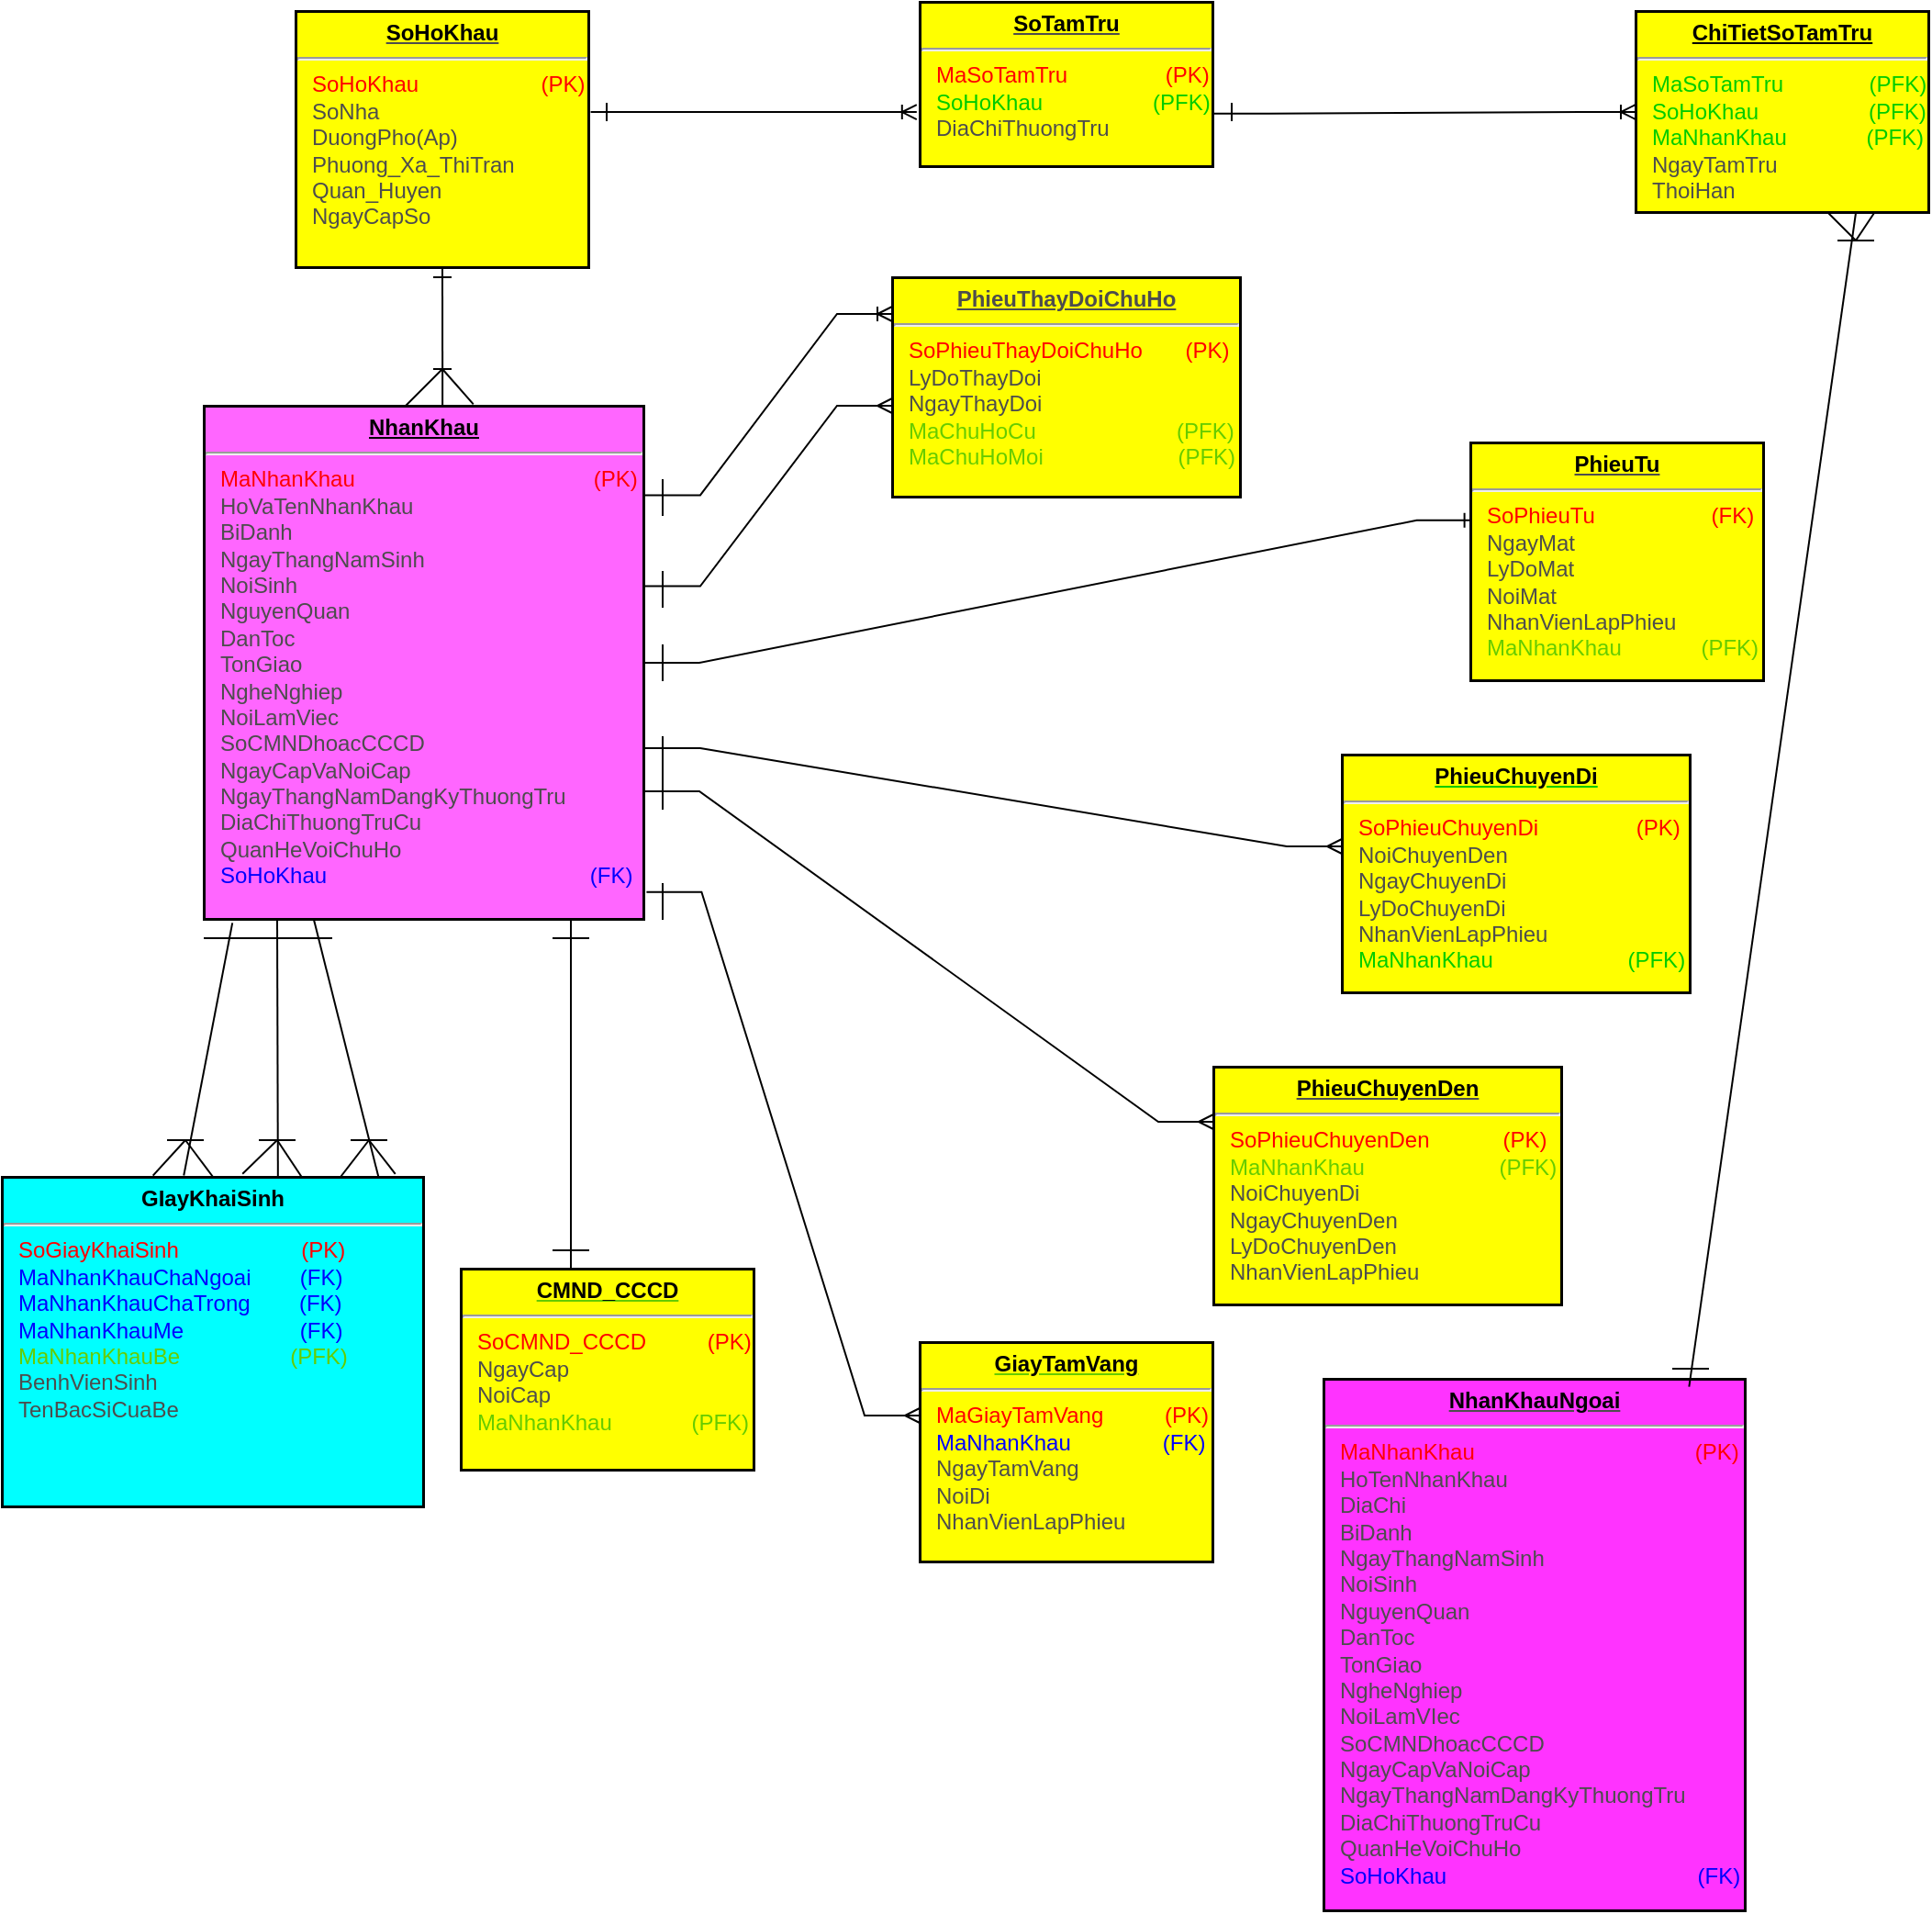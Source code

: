<mxfile version="20.5.1" type="github">
  <diagram name="Page-1" id="b5b7bab2-c9e2-2cf4-8b2a-24fd1a2a6d21">
    <mxGraphModel dx="2648" dy="572" grid="1" gridSize="10" guides="1" tooltips="1" connect="1" arrows="1" fold="1" page="1" pageScale="1" pageWidth="827" pageHeight="1169" background="none" math="0" shadow="0">
      <root>
        <mxCell id="0" />
        <mxCell id="1" parent="0" />
        <mxCell id="bSE3TNfAchcJcrdkZOnK-1" value="&lt;p style=&quot;margin:0px;margin-top:4px;text-align:center;text-decoration:underline;&quot;&gt;&lt;b&gt;NhanKhau&lt;/b&gt;&lt;/p&gt;&lt;hr&gt;&lt;p style=&quot;margin:0px;margin-left:8px;&quot;&gt;&lt;font color=&quot;#ff0000&quot;&gt;MaNhanKhau&amp;nbsp; &amp;nbsp; &amp;nbsp; &amp;nbsp; &amp;nbsp; &amp;nbsp; &amp;nbsp; &amp;nbsp; &amp;nbsp; &amp;nbsp; &amp;nbsp; &amp;nbsp; &amp;nbsp; &amp;nbsp; &amp;nbsp; &amp;nbsp; &amp;nbsp; &amp;nbsp; &amp;nbsp; &amp;nbsp;(PK)&lt;/font&gt;&lt;/p&gt;&lt;p style=&quot;margin:0px;margin-left:8px;&quot;&gt;&lt;font color=&quot;#4d4d4d&quot;&gt;HoVaTenNhanKhau&lt;/font&gt;&lt;/p&gt;&lt;p style=&quot;margin:0px;margin-left:8px;&quot;&gt;&lt;font color=&quot;#4d4d4d&quot;&gt;BiDanh&lt;br&gt;NgayThangNamSinh&lt;/font&gt;&lt;/p&gt;&lt;p style=&quot;margin:0px;margin-left:8px;&quot;&gt;&lt;font color=&quot;#4d4d4d&quot;&gt;NoiSinh&lt;/font&gt;&lt;/p&gt;&lt;p style=&quot;margin:0px;margin-left:8px;&quot;&gt;&lt;font color=&quot;#4d4d4d&quot;&gt;NguyenQuan&lt;/font&gt;&lt;/p&gt;&lt;p style=&quot;margin:0px;margin-left:8px;&quot;&gt;&lt;font color=&quot;#4d4d4d&quot;&gt;DanToc&lt;/font&gt;&lt;/p&gt;&lt;p style=&quot;margin:0px;margin-left:8px;&quot;&gt;&lt;font color=&quot;#4d4d4d&quot;&gt;TonGiao&lt;/font&gt;&lt;/p&gt;&lt;p style=&quot;margin:0px;margin-left:8px;&quot;&gt;&lt;font color=&quot;#4d4d4d&quot;&gt;NgheNghiep&lt;/font&gt;&lt;/p&gt;&lt;p style=&quot;margin:0px;margin-left:8px;&quot;&gt;&lt;font color=&quot;#4d4d4d&quot;&gt;NoiLamViec&lt;/font&gt;&lt;/p&gt;&lt;p style=&quot;margin:0px;margin-left:8px;&quot;&gt;&lt;font color=&quot;#4d4d4d&quot;&gt;SoCMNDhoacCCCD&lt;/font&gt;&lt;/p&gt;&lt;p style=&quot;margin:0px;margin-left:8px;&quot;&gt;&lt;font color=&quot;#4d4d4d&quot;&gt;NgayCapVaNoiCap&lt;/font&gt;&lt;/p&gt;&lt;p style=&quot;margin:0px;margin-left:8px;&quot;&gt;&lt;font color=&quot;#4d4d4d&quot;&gt;NgayThangNamDangKyThuongTru&lt;/font&gt;&lt;/p&gt;&lt;p style=&quot;margin:0px;margin-left:8px;&quot;&gt;&lt;font color=&quot;#4d4d4d&quot;&gt;DiaChiThuongTruCu&lt;/font&gt;&lt;/p&gt;&lt;p style=&quot;margin:0px;margin-left:8px;&quot;&gt;&lt;font color=&quot;#4d4d4d&quot;&gt;QuanHeVoiChuHo&lt;/font&gt;&lt;/p&gt;&lt;p style=&quot;margin:0px;margin-left:8px;&quot;&gt;&lt;font color=&quot;#0000ff&quot;&gt;SoHoKhau&amp;nbsp; &amp;nbsp; &amp;nbsp; &amp;nbsp; &amp;nbsp; &amp;nbsp; &amp;nbsp; &amp;nbsp; &amp;nbsp; &amp;nbsp; &amp;nbsp; &amp;nbsp; &amp;nbsp; &amp;nbsp; &amp;nbsp; &amp;nbsp; &amp;nbsp; &amp;nbsp; &amp;nbsp; &amp;nbsp; &amp;nbsp; &amp;nbsp;(FK)&lt;/font&gt;&lt;/p&gt;" style="verticalAlign=top;align=left;overflow=fill;fontSize=12;fontFamily=Helvetica;html=1;fontColor=#000000;labelBackgroundColor=#FF66FF;labelBorderColor=default;" vertex="1" parent="1">
          <mxGeometry x="-1210" y="340" width="240" height="280" as="geometry" />
        </mxCell>
        <mxCell id="bSE3TNfAchcJcrdkZOnK-2" value="&lt;p style=&quot;margin:0px;margin-top:4px;text-align:center;text-decoration:underline;&quot;&gt;&lt;b&gt;&lt;font color=&quot;#000000&quot;&gt;SoHoKhau&lt;/font&gt;&lt;/b&gt;&lt;/p&gt;&lt;hr&gt;&lt;p style=&quot;margin:0px;margin-left:8px;&quot;&gt;&lt;font color=&quot;#ff0000&quot;&gt;SoHoKhau&amp;nbsp; &amp;nbsp; &amp;nbsp; &amp;nbsp; &amp;nbsp; &amp;nbsp; &amp;nbsp; &amp;nbsp; &amp;nbsp; &amp;nbsp; (PK)&lt;/font&gt;&lt;/p&gt;&lt;p style=&quot;margin:0px;margin-left:8px;&quot;&gt;SoNha&lt;br&gt;DuongPho(Ap)&lt;br&gt;Phuong_Xa_ThiTran&lt;/p&gt;&lt;p style=&quot;margin:0px;margin-left:8px;&quot;&gt;Quan_Huyen&lt;/p&gt;&lt;p style=&quot;margin:0px;margin-left:8px;&quot;&gt;NgayCapSo&lt;/p&gt;" style="verticalAlign=top;align=left;overflow=fill;fontSize=12;fontFamily=Helvetica;html=1;labelBackgroundColor=#FFFF00;labelBorderColor=default;fontColor=#4D4D4D;" vertex="1" parent="1">
          <mxGeometry x="-1160" y="125" width="160" height="140" as="geometry" />
        </mxCell>
        <mxCell id="bSE3TNfAchcJcrdkZOnK-3" value="&lt;p style=&quot;margin:0px;margin-top:4px;text-align:center;text-decoration:underline;&quot;&gt;&lt;b&gt;&lt;font color=&quot;#000000&quot;&gt;SoTamTru&lt;/font&gt;&lt;/b&gt;&lt;/p&gt;&lt;hr&gt;&lt;p style=&quot;margin:0px;margin-left:8px;&quot;&gt;&lt;font color=&quot;#ff0000&quot;&gt;MaSoTamTru&amp;nbsp; &amp;nbsp; &amp;nbsp; &amp;nbsp; &amp;nbsp; &amp;nbsp; &amp;nbsp; &amp;nbsp; (PK)&lt;/font&gt;&lt;/p&gt;&lt;p style=&quot;margin:0px;margin-left:8px;&quot;&gt;&lt;font color=&quot;#00cc00&quot;&gt;SoHoKhau&amp;nbsp; &amp;nbsp; &amp;nbsp; &amp;nbsp; &amp;nbsp; &amp;nbsp; &amp;nbsp; &amp;nbsp; &amp;nbsp; (PFK)&lt;/font&gt;&lt;/p&gt;&lt;p style=&quot;margin:0px;margin-left:8px;&quot;&gt;DiaChiThuongTru&lt;/p&gt;" style="verticalAlign=top;align=left;overflow=fill;fontSize=12;fontFamily=Helvetica;html=1;labelBackgroundColor=#FFFF00;labelBorderColor=default;fontColor=#4D4D4D;" vertex="1" parent="1">
          <mxGeometry x="-820" y="120" width="160" height="90" as="geometry" />
        </mxCell>
        <mxCell id="bSE3TNfAchcJcrdkZOnK-4" value="&lt;p style=&quot;margin:0px;margin-top:4px;text-align:center;text-decoration:underline;&quot;&gt;&lt;b&gt;ChiTietSoTamTru&lt;/b&gt;&lt;/p&gt;&lt;hr&gt;&lt;p style=&quot;margin:0px;margin-left:8px;&quot;&gt;&lt;font color=&quot;#00cc00&quot;&gt;MaSoTamTru&amp;nbsp; &amp;nbsp; &amp;nbsp; &amp;nbsp; &amp;nbsp; &amp;nbsp; &amp;nbsp; (PFK)&lt;/font&gt;&lt;/p&gt;&lt;p style=&quot;margin:0px;margin-left:8px;&quot;&gt;&lt;font color=&quot;#00cc00&quot;&gt;SoHoKhau&amp;nbsp; &amp;nbsp; &amp;nbsp; &amp;nbsp; &amp;nbsp; &amp;nbsp; &amp;nbsp; &amp;nbsp; &amp;nbsp; (PFK)&lt;/font&gt;&lt;/p&gt;&lt;p style=&quot;margin:0px;margin-left:8px;&quot;&gt;&lt;font color=&quot;#00cc00&quot;&gt;MaNhanKhau&amp;nbsp; &amp;nbsp; &amp;nbsp; &amp;nbsp; &amp;nbsp; &amp;nbsp; &amp;nbsp;(PFK)&lt;/font&gt;&lt;/p&gt;&lt;p style=&quot;margin:0px;margin-left:8px;&quot;&gt;&lt;font color=&quot;#4d4d4d&quot;&gt;NgayTamTru&lt;/font&gt;&lt;/p&gt;&lt;p style=&quot;margin:0px;margin-left:8px;&quot;&gt;&lt;font color=&quot;#4d4d4d&quot;&gt;ThoiHan&lt;/font&gt;&lt;/p&gt;" style="verticalAlign=top;align=left;overflow=fill;fontSize=12;fontFamily=Helvetica;html=1;labelBackgroundColor=#FFFF00;labelBorderColor=default;fontColor=#000000;" vertex="1" parent="1">
          <mxGeometry x="-430" y="125" width="160" height="110" as="geometry" />
        </mxCell>
        <mxCell id="bSE3TNfAchcJcrdkZOnK-5" value="&lt;p style=&quot;margin:0px;margin-top:4px;text-align:center;text-decoration:underline;&quot;&gt;&lt;b&gt;PhieuThayDoiChuHo&lt;/b&gt;&lt;/p&gt;&lt;hr&gt;&lt;p style=&quot;margin:0px;margin-left:8px;&quot;&gt;&lt;font color=&quot;#ff0000&quot;&gt;SoPhieuThayDoiChuHo&lt;span style=&quot;white-space: pre;&quot;&gt;	&lt;/span&gt;&amp;nbsp; &amp;nbsp; &amp;nbsp; (PK)&lt;br&gt;&lt;/font&gt;LyDoThayDoi&lt;br&gt;&lt;/p&gt;&lt;p style=&quot;margin:0px;margin-left:8px;&quot;&gt;NgayThayDoi&lt;/p&gt;&lt;p style=&quot;margin:0px;margin-left:8px;&quot;&gt;&lt;font color=&quot;#66cc00&quot;&gt;MaChuHoCu&amp;nbsp; &amp;nbsp; &amp;nbsp; &amp;nbsp; &amp;nbsp; &amp;nbsp; &amp;nbsp; &amp;nbsp; &amp;nbsp; &amp;nbsp; &amp;nbsp; &amp;nbsp;(PFK)&lt;/font&gt;&lt;/p&gt;&lt;p style=&quot;margin:0px;margin-left:8px;&quot;&gt;&lt;font color=&quot;#66cc00&quot;&gt;MaChuHoMoi&amp;nbsp; &amp;nbsp; &amp;nbsp; &amp;nbsp; &amp;nbsp; &amp;nbsp; &amp;nbsp; &amp;nbsp; &amp;nbsp; &amp;nbsp; &amp;nbsp; (PFK)&lt;/font&gt;&lt;/p&gt;" style="verticalAlign=top;align=left;overflow=fill;fontSize=12;fontFamily=Helvetica;html=1;labelBackgroundColor=#FFFF00;labelBorderColor=default;fontColor=#4D4D4D;" vertex="1" parent="1">
          <mxGeometry x="-835" y="270" width="190" height="120" as="geometry" />
        </mxCell>
        <mxCell id="bSE3TNfAchcJcrdkZOnK-6" value="&lt;p style=&quot;margin:0px;margin-top:4px;text-align:center;text-decoration:underline;&quot;&gt;&lt;b&gt;&lt;font color=&quot;#000000&quot;&gt;PhieuTu&lt;/font&gt;&lt;/b&gt;&lt;/p&gt;&lt;hr&gt;&lt;p style=&quot;margin:0px;margin-left:8px;&quot;&gt;&lt;font color=&quot;#ff0000&quot;&gt;SoPhieuTu&amp;nbsp; &amp;nbsp; &amp;nbsp; &amp;nbsp; &amp;nbsp; &amp;nbsp; &amp;nbsp; &amp;nbsp; &amp;nbsp; &amp;nbsp;(FK)&lt;/font&gt;&amp;nbsp;&lt;br&gt;NgayMat&lt;/p&gt;&lt;p style=&quot;margin:0px;margin-left:8px;&quot;&gt;LyDoMat&lt;/p&gt;&lt;p style=&quot;margin:0px;margin-left:8px;&quot;&gt;NoiMat&lt;/p&gt;&lt;p style=&quot;margin:0px;margin-left:8px;&quot;&gt;NhanVienLapPhieu&lt;/p&gt;&lt;p style=&quot;margin:0px;margin-left:8px;&quot;&gt;&lt;font color=&quot;#66cc00&quot;&gt;MaNhanKhau&amp;nbsp; &amp;nbsp; &amp;nbsp; &amp;nbsp; &amp;nbsp; &amp;nbsp; &amp;nbsp;(PFK)&lt;/font&gt;&lt;/p&gt;" style="verticalAlign=top;align=left;overflow=fill;fontSize=12;fontFamily=Helvetica;html=1;labelBackgroundColor=#FFFF00;labelBorderColor=default;fontColor=#4D4D4D;" vertex="1" parent="1">
          <mxGeometry x="-520" y="360" width="160" height="130" as="geometry" />
        </mxCell>
        <mxCell id="bSE3TNfAchcJcrdkZOnK-7" value="&lt;p style=&quot;margin:0px;margin-top:4px;text-align:center;text-decoration:underline;&quot;&gt;&lt;b&gt;&lt;font color=&quot;#000000&quot;&gt;PhieuChuyenDi&lt;/font&gt;&lt;/b&gt;&lt;/p&gt;&lt;hr&gt;&lt;p style=&quot;margin:0px;margin-left:8px;&quot;&gt;&lt;font color=&quot;#ff0000&quot;&gt;SoPhieuChuyenDi&amp;nbsp; &amp;nbsp; &amp;nbsp; &amp;nbsp; &amp;nbsp; &amp;nbsp; &amp;nbsp; &amp;nbsp; (PK)&lt;/font&gt;&lt;br&gt;&lt;font color=&quot;#4d4d4d&quot;&gt;NoiChuyenDen&lt;br&gt;NgayChuyenDi&lt;/font&gt;&lt;/p&gt;&lt;p style=&quot;margin:0px;margin-left:8px;&quot;&gt;&lt;font color=&quot;#4d4d4d&quot;&gt;LyDoChuyenDi&lt;/font&gt;&lt;/p&gt;&lt;p style=&quot;margin:0px;margin-left:8px;&quot;&gt;&lt;font color=&quot;#4d4d4d&quot;&gt;NhanVienLapPhieu&lt;/font&gt;&lt;/p&gt;&lt;p style=&quot;margin:0px;margin-left:8px;&quot;&gt;MaNhanKhau&amp;nbsp; &amp;nbsp; &amp;nbsp; &amp;nbsp; &amp;nbsp; &amp;nbsp; &amp;nbsp; &amp;nbsp; &amp;nbsp; &amp;nbsp; &amp;nbsp; (PFK)&lt;/p&gt;" style="verticalAlign=top;align=left;overflow=fill;fontSize=12;fontFamily=Helvetica;html=1;labelBackgroundColor=#FFFF00;labelBorderColor=default;fontColor=#00CC00;" vertex="1" parent="1">
          <mxGeometry x="-590" y="530" width="190" height="130" as="geometry" />
        </mxCell>
        <mxCell id="bSE3TNfAchcJcrdkZOnK-8" value="&lt;p style=&quot;margin:0px;margin-top:4px;text-align:center;text-decoration:underline;&quot;&gt;&lt;b&gt;&lt;font color=&quot;#000000&quot;&gt;PhieuChuyenDen&lt;/font&gt;&lt;/b&gt;&lt;/p&gt;&lt;hr&gt;&lt;p style=&quot;margin:0px;margin-left:8px;&quot;&gt;&lt;font color=&quot;#ff0000&quot;&gt;SoPhieuChuyenDen&amp;nbsp; &amp;nbsp; &amp;nbsp; &amp;nbsp; &amp;nbsp; &amp;nbsp; (PK)&lt;/font&gt;&lt;br&gt;&lt;font color=&quot;#66cc00&quot;&gt;MaNhanKhau&amp;nbsp; &amp;nbsp; &amp;nbsp; &amp;nbsp; &amp;nbsp; &amp;nbsp; &amp;nbsp; &amp;nbsp; &amp;nbsp; &amp;nbsp; &amp;nbsp; (PFK)&lt;br&gt;&lt;/font&gt;NoiChuyenDi&lt;/p&gt;&lt;p style=&quot;margin:0px;margin-left:8px;&quot;&gt;NgayChuyenDen&lt;/p&gt;&lt;p style=&quot;margin:0px;margin-left:8px;&quot;&gt;LyDoChuyenDen&lt;/p&gt;&lt;p style=&quot;margin:0px;margin-left:8px;&quot;&gt;NhanVienLapPhieu&lt;/p&gt;" style="verticalAlign=top;align=left;overflow=fill;fontSize=12;fontFamily=Helvetica;html=1;labelBackgroundColor=#FFFF00;labelBorderColor=default;fontColor=#4D4D4D;" vertex="1" parent="1">
          <mxGeometry x="-660" y="700" width="190" height="130" as="geometry" />
        </mxCell>
        <mxCell id="bSE3TNfAchcJcrdkZOnK-9" value="&lt;p style=&quot;margin:0px;margin-top:4px;text-align:center;text-decoration:underline;&quot;&gt;&lt;b&gt;&lt;font color=&quot;#000000&quot;&gt;GiayTamVang&lt;/font&gt;&lt;/b&gt;&lt;/p&gt;&lt;hr&gt;&lt;p style=&quot;margin:0px;margin-left:8px;&quot;&gt;&lt;font color=&quot;#ff0000&quot;&gt;MaGiayTamVang&amp;nbsp; &amp;nbsp; &amp;nbsp; &amp;nbsp; &amp;nbsp; (PK)&lt;/font&gt;&amp;nbsp;&lt;br&gt;&lt;font color=&quot;#0000ff&quot;&gt;MaNhanKhau&amp;nbsp; &amp;nbsp; &amp;nbsp; &amp;nbsp; &amp;nbsp; &amp;nbsp; &amp;nbsp; &amp;nbsp;(FK)&lt;/font&gt;&lt;/p&gt;&lt;p style=&quot;margin:0px;margin-left:8px;&quot;&gt;&lt;font color=&quot;#4d4d4d&quot;&gt;NgayTamVang&lt;/font&gt;&lt;/p&gt;&lt;p style=&quot;margin:0px;margin-left:8px;&quot;&gt;&lt;font color=&quot;#4d4d4d&quot;&gt;NoiDi&lt;/font&gt;&lt;/p&gt;&lt;p style=&quot;margin:0px;margin-left:8px;&quot;&gt;&lt;font color=&quot;#4d4d4d&quot;&gt;NhanVienLapPhieu&lt;/font&gt;&lt;/p&gt;" style="verticalAlign=top;align=left;overflow=fill;fontSize=12;fontFamily=Helvetica;html=1;labelBackgroundColor=#FFFF00;labelBorderColor=default;fontColor=#66CC00;" vertex="1" parent="1">
          <mxGeometry x="-820" y="850" width="160" height="120" as="geometry" />
        </mxCell>
        <mxCell id="bSE3TNfAchcJcrdkZOnK-10" value="&lt;p style=&quot;margin:0px;margin-top:4px;text-align:center;text-decoration:underline;&quot;&gt;&lt;b&gt;&lt;font color=&quot;#000000&quot;&gt;CMND_CCCD&lt;/font&gt;&lt;/b&gt;&lt;/p&gt;&lt;hr&gt;&lt;p style=&quot;margin:0px;margin-left:8px;&quot;&gt;&lt;font color=&quot;#ff0000&quot;&gt;SoCMND_CCCD&amp;nbsp; &amp;nbsp; &amp;nbsp; &amp;nbsp; &amp;nbsp; (PK)&lt;/font&gt;&amp;nbsp;&lt;br&gt;&lt;font color=&quot;#4d4d4d&quot;&gt;NgayCap&lt;br&gt;&lt;/font&gt;&lt;/p&gt;&lt;p style=&quot;margin:0px;margin-left:8px;&quot;&gt;&lt;font color=&quot;#4d4d4d&quot;&gt;NoiCap&lt;/font&gt;&lt;/p&gt;&lt;p style=&quot;margin:0px;margin-left:8px;&quot;&gt;MaNhanKhau&amp;nbsp; &amp;nbsp; &amp;nbsp; &amp;nbsp; &amp;nbsp; &amp;nbsp; &amp;nbsp;(PFK)&lt;/p&gt;" style="verticalAlign=top;align=left;overflow=fill;fontSize=12;fontFamily=Helvetica;html=1;labelBackgroundColor=#FFFF00;labelBorderColor=default;fontColor=#66CC00;" vertex="1" parent="1">
          <mxGeometry x="-1070" y="810" width="160" height="110" as="geometry" />
        </mxCell>
        <mxCell id="bSE3TNfAchcJcrdkZOnK-11" value="&lt;p style=&quot;margin:0px;margin-top:4px;text-align:center;text-decoration:underline;&quot;&gt;&lt;b&gt;&lt;font color=&quot;#000000&quot;&gt;NhanKhauNgoai&lt;/font&gt;&lt;/b&gt;&lt;/p&gt;&lt;hr&gt;&lt;p style=&quot;margin:0px;margin-left:8px;&quot;&gt;&lt;font color=&quot;#ff0000&quot;&gt;MaNhanKhau&amp;nbsp; &amp;nbsp; &amp;nbsp; &amp;nbsp; &amp;nbsp; &amp;nbsp; &amp;nbsp; &amp;nbsp; &amp;nbsp; &amp;nbsp; &amp;nbsp; &amp;nbsp; &amp;nbsp; &amp;nbsp; &amp;nbsp; &amp;nbsp; &amp;nbsp; &amp;nbsp; (PK)&lt;/font&gt;&lt;br&gt;HoTenNhanKhau&lt;br&gt;DiaChi&lt;/p&gt;&lt;p style=&quot;margin:0px;margin-left:8px;&quot;&gt;BiDanh&lt;/p&gt;&lt;p style=&quot;margin:0px;margin-left:8px;&quot;&gt;NgayThangNamSinh&lt;/p&gt;&lt;p style=&quot;margin:0px;margin-left:8px;&quot;&gt;NoiSinh&lt;/p&gt;&lt;p style=&quot;margin:0px;margin-left:8px;&quot;&gt;NguyenQuan&lt;/p&gt;&lt;p style=&quot;margin:0px;margin-left:8px;&quot;&gt;DanToc&lt;/p&gt;&lt;p style=&quot;margin:0px;margin-left:8px;&quot;&gt;TonGiao&lt;/p&gt;&lt;p style=&quot;margin:0px;margin-left:8px;&quot;&gt;NgheNghiep&lt;/p&gt;&lt;p style=&quot;margin:0px;margin-left:8px;&quot;&gt;NoiLamVIec&lt;/p&gt;&lt;p style=&quot;margin:0px;margin-left:8px;&quot;&gt;SoCMNDhoacCCCD&lt;/p&gt;&lt;p style=&quot;color: rgb(0, 0, 0); margin: 0px 0px 0px 8px;&quot;&gt;&lt;font color=&quot;#4d4d4d&quot;&gt;NgayCapVaNoiCap&lt;/font&gt;&lt;/p&gt;&lt;p style=&quot;color: rgb(0, 0, 0); margin: 0px 0px 0px 8px;&quot;&gt;&lt;font color=&quot;#4d4d4d&quot;&gt;NgayThangNamDangKyThuongTru&lt;/font&gt;&lt;/p&gt;&lt;p style=&quot;color: rgb(0, 0, 0); margin: 0px 0px 0px 8px;&quot;&gt;&lt;font color=&quot;#4d4d4d&quot;&gt;DiaChiThuongTruCu&lt;/font&gt;&lt;/p&gt;&lt;p style=&quot;color: rgb(0, 0, 0); margin: 0px 0px 0px 8px;&quot;&gt;&lt;font color=&quot;#4d4d4d&quot;&gt;QuanHeVoiChuHo&lt;/font&gt;&lt;/p&gt;&lt;p style=&quot;color: rgb(0, 0, 0); margin: 0px 0px 0px 8px;&quot;&gt;&lt;font color=&quot;#0000ff&quot;&gt;SoHoKhau&amp;nbsp; &amp;nbsp; &amp;nbsp; &amp;nbsp; &amp;nbsp; &amp;nbsp; &amp;nbsp; &amp;nbsp; &amp;nbsp; &amp;nbsp; &amp;nbsp; &amp;nbsp; &amp;nbsp; &amp;nbsp; &amp;nbsp; &amp;nbsp; &amp;nbsp; &amp;nbsp; &amp;nbsp; &amp;nbsp; &amp;nbsp;(FK)&lt;/font&gt;&lt;/p&gt;&lt;p style=&quot;margin:0px;margin-left:8px;&quot;&gt;&lt;br&gt;&lt;/p&gt;" style="verticalAlign=top;align=left;overflow=fill;fontSize=12;fontFamily=Helvetica;html=1;labelBackgroundColor=#FF33FF;labelBorderColor=default;fontColor=#4D4D4D;" vertex="1" parent="1">
          <mxGeometry x="-600" y="870" width="230" height="290" as="geometry" />
        </mxCell>
        <mxCell id="bSE3TNfAchcJcrdkZOnK-12" value="&lt;p style=&quot;margin:0px;margin-top:4px;text-align:center;text-decoration:underline;&quot;&gt;&lt;b&gt;&lt;font color=&quot;#000000&quot;&gt;GIayKhaiSinh&lt;/font&gt;&lt;/b&gt;&lt;/p&gt;&lt;hr&gt;&lt;p style=&quot;margin:0px;margin-left:8px;&quot;&gt;&lt;font color=&quot;#ff0000&quot;&gt;SoGiayKhaiSinh&amp;nbsp; &amp;nbsp; &amp;nbsp; &amp;nbsp; &amp;nbsp; &amp;nbsp; &amp;nbsp; &amp;nbsp; &amp;nbsp; &amp;nbsp; (PK)&lt;/font&gt;&lt;/p&gt;&lt;p style=&quot;margin:0px;margin-left:8px;&quot;&gt;&lt;font color=&quot;#0000ff&quot;&gt;MaNhanKhauChaNgoai&amp;nbsp; &amp;nbsp; &amp;nbsp; &amp;nbsp; (FK)&lt;/font&gt;&lt;/p&gt;&lt;p style=&quot;margin:0px;margin-left:8px;&quot;&gt;&lt;font color=&quot;#0000ff&quot;&gt;MaNhanKhauChaTrong&amp;nbsp; &amp;nbsp; &amp;nbsp; &amp;nbsp; (FK)&lt;/font&gt;&lt;/p&gt;&lt;p style=&quot;margin:0px;margin-left:8px;&quot;&gt;&lt;font color=&quot;#0000ff&quot;&gt;MaNhanKhauMe&amp;nbsp; &amp;nbsp; &amp;nbsp; &amp;nbsp; &amp;nbsp; &amp;nbsp; &amp;nbsp; &amp;nbsp; &amp;nbsp; &amp;nbsp;(FK)&lt;/font&gt;&lt;/p&gt;&lt;p style=&quot;margin:0px;margin-left:8px;&quot;&gt;&lt;font color=&quot;#66cc00&quot;&gt;MaNhanKhauBe&amp;nbsp; &amp;nbsp; &amp;nbsp; &amp;nbsp; &amp;nbsp; &amp;nbsp; &amp;nbsp; &amp;nbsp; &amp;nbsp; (PFK)&lt;/font&gt;&lt;/p&gt;&lt;p style=&quot;margin:0px;margin-left:8px;&quot;&gt;&lt;font color=&quot;#4d4d4d&quot;&gt;BenhVienSinh&lt;/font&gt;&lt;/p&gt;&lt;p style=&quot;margin:0px;margin-left:8px;&quot;&gt;&lt;font color=&quot;#4d4d4d&quot;&gt;TenBacSiCuaBe&lt;/font&gt;&lt;/p&gt;" style="verticalAlign=top;align=left;overflow=fill;fontSize=12;fontFamily=Helvetica;html=1;labelBackgroundColor=#00FFFF;labelBorderColor=default;fontColor=#00FFFF;" vertex="1" parent="1">
          <mxGeometry x="-1320" y="760" width="230" height="180" as="geometry" />
        </mxCell>
        <mxCell id="bSE3TNfAchcJcrdkZOnK-13" value="" style="edgeStyle=entityRelationEdgeStyle;fontSize=12;html=1;endArrow=ERoneToMany;rounded=0;fontColor=#66CC00;entryX=-0.01;entryY=0.667;entryDx=0;entryDy=0;entryPerimeter=0;exitX=1.005;exitY=0.393;exitDx=0;exitDy=0;exitPerimeter=0;" edge="1" parent="1" source="bSE3TNfAchcJcrdkZOnK-2" target="bSE3TNfAchcJcrdkZOnK-3">
          <mxGeometry width="100" height="100" relative="1" as="geometry">
            <mxPoint x="-980" y="250" as="sourcePoint" />
            <mxPoint x="-880" y="150" as="targetPoint" />
          </mxGeometry>
        </mxCell>
        <mxCell id="bSE3TNfAchcJcrdkZOnK-14" value="" style="endArrow=none;html=1;rounded=0;fontColor=#66CC00;" edge="1" parent="1">
          <mxGeometry width="50" height="50" relative="1" as="geometry">
            <mxPoint x="-990.5" y="185" as="sourcePoint" />
            <mxPoint x="-990.5" y="175" as="targetPoint" />
          </mxGeometry>
        </mxCell>
        <mxCell id="bSE3TNfAchcJcrdkZOnK-19" value="" style="edgeStyle=entityRelationEdgeStyle;fontSize=12;html=1;endArrow=ERoneToMany;rounded=0;fontColor=#66CC00;exitX=1;exitY=0.676;exitDx=0;exitDy=0;exitPerimeter=0;" edge="1" parent="1" source="bSE3TNfAchcJcrdkZOnK-3">
          <mxGeometry width="100" height="100" relative="1" as="geometry">
            <mxPoint x="-530" y="280" as="sourcePoint" />
            <mxPoint x="-430" y="180" as="targetPoint" />
          </mxGeometry>
        </mxCell>
        <mxCell id="bSE3TNfAchcJcrdkZOnK-20" value="" style="endArrow=none;html=1;rounded=0;fontColor=#66CC00;" edge="1" parent="1">
          <mxGeometry width="50" height="50" relative="1" as="geometry">
            <mxPoint x="-650" y="185" as="sourcePoint" />
            <mxPoint x="-650" y="175" as="targetPoint" />
          </mxGeometry>
        </mxCell>
        <mxCell id="bSE3TNfAchcJcrdkZOnK-23" value="" style="endArrow=none;html=1;rounded=0;fontColor=#66CC00;entryX=0.5;entryY=1;entryDx=0;entryDy=0;exitX=0.542;exitY=0;exitDx=0;exitDy=0;exitPerimeter=0;" edge="1" parent="1" source="bSE3TNfAchcJcrdkZOnK-1" target="bSE3TNfAchcJcrdkZOnK-2">
          <mxGeometry width="50" height="50" relative="1" as="geometry">
            <mxPoint x="-960" y="285" as="sourcePoint" />
            <mxPoint x="-910" y="235" as="targetPoint" />
          </mxGeometry>
        </mxCell>
        <mxCell id="bSE3TNfAchcJcrdkZOnK-25" value="" style="endArrow=none;html=1;rounded=0;fontColor=#66CC00;" edge="1" parent="1">
          <mxGeometry width="50" height="50" relative="1" as="geometry">
            <mxPoint x="-1085" y="270" as="sourcePoint" />
            <mxPoint x="-1075" y="270" as="targetPoint" />
          </mxGeometry>
        </mxCell>
        <mxCell id="bSE3TNfAchcJcrdkZOnK-26" value="" style="endArrow=none;html=1;rounded=0;fontColor=#66CC00;" edge="1" parent="1">
          <mxGeometry width="50" height="50" relative="1" as="geometry">
            <mxPoint x="-1085" y="320" as="sourcePoint" />
            <mxPoint x="-1075" y="320" as="targetPoint" />
          </mxGeometry>
        </mxCell>
        <mxCell id="bSE3TNfAchcJcrdkZOnK-33" value="" style="endArrow=none;html=1;rounded=0;fontColor=#66CC00;" edge="1" parent="1">
          <mxGeometry width="50" height="50" relative="1" as="geometry">
            <mxPoint x="-1100" y="340" as="sourcePoint" />
            <mxPoint x="-1080" y="320" as="targetPoint" />
          </mxGeometry>
        </mxCell>
        <mxCell id="bSE3TNfAchcJcrdkZOnK-34" value="" style="endArrow=none;html=1;rounded=0;fontColor=#66CC00;exitX=0.612;exitY=-0.003;exitDx=0;exitDy=0;exitPerimeter=0;" edge="1" parent="1" source="bSE3TNfAchcJcrdkZOnK-1">
          <mxGeometry width="50" height="50" relative="1" as="geometry">
            <mxPoint x="-1130" y="370" as="sourcePoint" />
            <mxPoint x="-1080" y="320" as="targetPoint" />
          </mxGeometry>
        </mxCell>
        <mxCell id="bSE3TNfAchcJcrdkZOnK-35" value="" style="edgeStyle=entityRelationEdgeStyle;fontSize=12;html=1;endArrow=ERoneToMany;rounded=0;fontColor=#66CC00;exitX=1.002;exitY=0.174;exitDx=0;exitDy=0;exitPerimeter=0;" edge="1" parent="1" source="bSE3TNfAchcJcrdkZOnK-1">
          <mxGeometry width="100" height="100" relative="1" as="geometry">
            <mxPoint x="-935" y="390" as="sourcePoint" />
            <mxPoint x="-835" y="290" as="targetPoint" />
          </mxGeometry>
        </mxCell>
        <mxCell id="bSE3TNfAchcJcrdkZOnK-36" value="" style="edgeStyle=entityRelationEdgeStyle;fontSize=12;html=1;endArrow=ERmany;rounded=0;fontColor=#66CC00;exitX=1.002;exitY=0.351;exitDx=0;exitDy=0;exitPerimeter=0;" edge="1" parent="1" source="bSE3TNfAchcJcrdkZOnK-1">
          <mxGeometry width="100" height="100" relative="1" as="geometry">
            <mxPoint x="-935" y="440" as="sourcePoint" />
            <mxPoint x="-835" y="340" as="targetPoint" />
          </mxGeometry>
        </mxCell>
        <mxCell id="bSE3TNfAchcJcrdkZOnK-37" value="" style="edgeStyle=entityRelationEdgeStyle;fontSize=12;html=1;endArrow=ERone;endFill=1;rounded=0;fontColor=#66CC00;entryX=0.005;entryY=0.326;entryDx=0;entryDy=0;entryPerimeter=0;" edge="1" parent="1" source="bSE3TNfAchcJcrdkZOnK-1" target="bSE3TNfAchcJcrdkZOnK-6">
          <mxGeometry width="100" height="100" relative="1" as="geometry">
            <mxPoint x="-615" y="500" as="sourcePoint" />
            <mxPoint x="-530" y="400" as="targetPoint" />
          </mxGeometry>
        </mxCell>
        <mxCell id="bSE3TNfAchcJcrdkZOnK-38" value="" style="edgeStyle=entityRelationEdgeStyle;fontSize=12;html=1;endArrow=ERmany;rounded=0;fontColor=#66CC00;exitX=1.002;exitY=0.666;exitDx=0;exitDy=0;exitPerimeter=0;" edge="1" parent="1" source="bSE3TNfAchcJcrdkZOnK-1">
          <mxGeometry width="100" height="100" relative="1" as="geometry">
            <mxPoint x="-690" y="680" as="sourcePoint" />
            <mxPoint x="-590" y="580" as="targetPoint" />
          </mxGeometry>
        </mxCell>
        <mxCell id="bSE3TNfAchcJcrdkZOnK-39" value="" style="edgeStyle=entityRelationEdgeStyle;fontSize=12;html=1;endArrow=ERmany;rounded=0;fontColor=#66CC00;exitX=1;exitY=0.75;exitDx=0;exitDy=0;" edge="1" parent="1" source="bSE3TNfAchcJcrdkZOnK-1">
          <mxGeometry width="100" height="100" relative="1" as="geometry">
            <mxPoint x="-760" y="830" as="sourcePoint" />
            <mxPoint x="-660" y="730" as="targetPoint" />
          </mxGeometry>
        </mxCell>
        <mxCell id="bSE3TNfAchcJcrdkZOnK-40" value="" style="edgeStyle=entityRelationEdgeStyle;fontSize=12;html=1;endArrow=ERmany;rounded=0;fontColor=#66CC00;exitX=1.005;exitY=0.946;exitDx=0;exitDy=0;exitPerimeter=0;" edge="1" parent="1" source="bSE3TNfAchcJcrdkZOnK-1">
          <mxGeometry width="100" height="100" relative="1" as="geometry">
            <mxPoint x="-920" y="990" as="sourcePoint" />
            <mxPoint x="-820" y="890" as="targetPoint" />
          </mxGeometry>
        </mxCell>
        <mxCell id="bSE3TNfAchcJcrdkZOnK-41" value="" style="endArrow=none;html=1;rounded=0;fontColor=#66CC00;" edge="1" parent="1">
          <mxGeometry width="50" height="50" relative="1" as="geometry">
            <mxPoint x="-960" y="400" as="sourcePoint" />
            <mxPoint x="-960" y="380" as="targetPoint" />
          </mxGeometry>
        </mxCell>
        <mxCell id="bSE3TNfAchcJcrdkZOnK-43" value="" style="endArrow=none;html=1;rounded=0;fontColor=#66CC00;" edge="1" parent="1">
          <mxGeometry width="50" height="50" relative="1" as="geometry">
            <mxPoint x="-960" y="450" as="sourcePoint" />
            <mxPoint x="-960" y="430" as="targetPoint" />
          </mxGeometry>
        </mxCell>
        <mxCell id="bSE3TNfAchcJcrdkZOnK-45" value="" style="endArrow=none;html=1;rounded=0;fontColor=#66CC00;" edge="1" parent="1">
          <mxGeometry width="50" height="50" relative="1" as="geometry">
            <mxPoint x="-960" y="490" as="sourcePoint" />
            <mxPoint x="-960" y="470" as="targetPoint" />
          </mxGeometry>
        </mxCell>
        <mxCell id="bSE3TNfAchcJcrdkZOnK-46" value="" style="endArrow=none;html=1;rounded=0;fontColor=#66CC00;" edge="1" parent="1">
          <mxGeometry width="50" height="50" relative="1" as="geometry">
            <mxPoint x="-960" y="540" as="sourcePoint" />
            <mxPoint x="-960" y="520" as="targetPoint" />
          </mxGeometry>
        </mxCell>
        <mxCell id="bSE3TNfAchcJcrdkZOnK-47" value="" style="endArrow=none;html=1;rounded=0;fontColor=#66CC00;" edge="1" parent="1">
          <mxGeometry width="50" height="50" relative="1" as="geometry">
            <mxPoint x="-960" y="560" as="sourcePoint" />
            <mxPoint x="-960" y="540" as="targetPoint" />
          </mxGeometry>
        </mxCell>
        <mxCell id="bSE3TNfAchcJcrdkZOnK-48" value="" style="endArrow=none;html=1;rounded=0;fontColor=#66CC00;" edge="1" parent="1">
          <mxGeometry width="50" height="50" relative="1" as="geometry">
            <mxPoint x="-960" y="620" as="sourcePoint" />
            <mxPoint x="-960" y="600" as="targetPoint" />
          </mxGeometry>
        </mxCell>
        <mxCell id="bSE3TNfAchcJcrdkZOnK-51" value="" style="endArrow=none;html=1;rounded=0;fontColor=#66CC00;" edge="1" parent="1">
          <mxGeometry width="50" height="50" relative="1" as="geometry">
            <mxPoint x="-1020" y="630" as="sourcePoint" />
            <mxPoint x="-1000" y="630" as="targetPoint" />
          </mxGeometry>
        </mxCell>
        <mxCell id="bSE3TNfAchcJcrdkZOnK-52" value="" style="endArrow=none;html=1;rounded=0;fontColor=#66CC00;exitX=0.375;exitY=0;exitDx=0;exitDy=0;exitPerimeter=0;" edge="1" parent="1" source="bSE3TNfAchcJcrdkZOnK-10">
          <mxGeometry width="50" height="50" relative="1" as="geometry">
            <mxPoint x="-1060" y="670" as="sourcePoint" />
            <mxPoint x="-1010" y="620" as="targetPoint" />
          </mxGeometry>
        </mxCell>
        <mxCell id="bSE3TNfAchcJcrdkZOnK-53" value="" style="endArrow=none;html=1;rounded=0;fontColor=#66CC00;" edge="1" parent="1">
          <mxGeometry width="50" height="50" relative="1" as="geometry">
            <mxPoint x="-1020" y="800" as="sourcePoint" />
            <mxPoint x="-1000" y="800" as="targetPoint" />
          </mxGeometry>
        </mxCell>
        <mxCell id="bSE3TNfAchcJcrdkZOnK-54" value="" style="endArrow=none;html=1;rounded=0;fontColor=#66CC00;entryX=0.75;entryY=1;entryDx=0;entryDy=0;exitX=0.866;exitY=0.015;exitDx=0;exitDy=0;exitPerimeter=0;" edge="1" parent="1" source="bSE3TNfAchcJcrdkZOnK-11" target="bSE3TNfAchcJcrdkZOnK-4">
          <mxGeometry width="50" height="50" relative="1" as="geometry">
            <mxPoint x="-470" y="330" as="sourcePoint" />
            <mxPoint x="-420" y="280" as="targetPoint" />
          </mxGeometry>
        </mxCell>
        <mxCell id="bSE3TNfAchcJcrdkZOnK-55" value="" style="endArrow=none;html=1;rounded=0;fontColor=#66CC00;" edge="1" parent="1">
          <mxGeometry width="50" height="50" relative="1" as="geometry">
            <mxPoint x="-410" y="864.5" as="sourcePoint" />
            <mxPoint x="-390" y="864.5" as="targetPoint" />
            <Array as="points">
              <mxPoint x="-410" y="864.5" />
            </Array>
          </mxGeometry>
        </mxCell>
        <mxCell id="bSE3TNfAchcJcrdkZOnK-56" value="" style="endArrow=none;html=1;rounded=0;fontColor=#66CC00;" edge="1" parent="1">
          <mxGeometry width="50" height="50" relative="1" as="geometry">
            <mxPoint x="-320" y="250" as="sourcePoint" />
            <mxPoint x="-300" y="250" as="targetPoint" />
          </mxGeometry>
        </mxCell>
        <mxCell id="bSE3TNfAchcJcrdkZOnK-57" value="" style="endArrow=none;html=1;rounded=0;fontColor=#66CC00;" edge="1" parent="1">
          <mxGeometry width="50" height="50" relative="1" as="geometry">
            <mxPoint x="-310" y="250" as="sourcePoint" />
            <mxPoint x="-300" y="235" as="targetPoint" />
          </mxGeometry>
        </mxCell>
        <mxCell id="bSE3TNfAchcJcrdkZOnK-58" value="" style="endArrow=none;html=1;rounded=0;fontColor=#66CC00;" edge="1" parent="1">
          <mxGeometry width="50" height="50" relative="1" as="geometry">
            <mxPoint x="-310" y="250" as="sourcePoint" />
            <mxPoint x="-325" y="235" as="targetPoint" />
          </mxGeometry>
        </mxCell>
        <mxCell id="bSE3TNfAchcJcrdkZOnK-59" value="" style="endArrow=none;html=1;rounded=0;fontColor=#66CC00;exitX=0.893;exitY=0.005;exitDx=0;exitDy=0;exitPerimeter=0;" edge="1" parent="1" source="bSE3TNfAchcJcrdkZOnK-12">
          <mxGeometry width="50" height="50" relative="1" as="geometry">
            <mxPoint x="-1200" y="670" as="sourcePoint" />
            <mxPoint x="-1150" y="620" as="targetPoint" />
          </mxGeometry>
        </mxCell>
        <mxCell id="bSE3TNfAchcJcrdkZOnK-60" value="" style="endArrow=none;html=1;rounded=0;fontColor=#66CC00;" edge="1" parent="1">
          <mxGeometry width="50" height="50" relative="1" as="geometry">
            <mxPoint x="-1140" y="630" as="sourcePoint" />
            <mxPoint x="-1160" y="630" as="targetPoint" />
          </mxGeometry>
        </mxCell>
        <mxCell id="bSE3TNfAchcJcrdkZOnK-61" value="" style="endArrow=none;html=1;rounded=0;fontColor=#66CC00;" edge="1" parent="1">
          <mxGeometry width="50" height="50" relative="1" as="geometry">
            <mxPoint x="-1130" y="740" as="sourcePoint" />
            <mxPoint x="-1110" y="740" as="targetPoint" />
          </mxGeometry>
        </mxCell>
        <mxCell id="bSE3TNfAchcJcrdkZOnK-62" value="" style="endArrow=none;html=1;rounded=0;fontColor=#66CC00;" edge="1" parent="1" target="bSE3TNfAchcJcrdkZOnK-12">
          <mxGeometry width="50" height="50" relative="1" as="geometry">
            <mxPoint x="-1120" y="740" as="sourcePoint" />
            <mxPoint x="-1080" y="650" as="targetPoint" />
          </mxGeometry>
        </mxCell>
        <mxCell id="bSE3TNfAchcJcrdkZOnK-63" value="" style="endArrow=none;html=1;rounded=0;fontColor=#66CC00;entryX=0.932;entryY=-0.009;entryDx=0;entryDy=0;entryPerimeter=0;" edge="1" parent="1" target="bSE3TNfAchcJcrdkZOnK-12">
          <mxGeometry width="50" height="50" relative="1" as="geometry">
            <mxPoint x="-1120" y="740" as="sourcePoint" />
            <mxPoint x="-1080" y="650" as="targetPoint" />
          </mxGeometry>
        </mxCell>
        <mxCell id="bSE3TNfAchcJcrdkZOnK-65" value="" style="endArrow=none;html=1;rounded=0;fontColor=#66CC00;exitX=0.654;exitY=0;exitDx=0;exitDy=0;exitPerimeter=0;" edge="1" parent="1" source="bSE3TNfAchcJcrdkZOnK-12">
          <mxGeometry width="50" height="50" relative="1" as="geometry">
            <mxPoint x="-1220" y="670" as="sourcePoint" />
            <mxPoint x="-1170" y="620" as="targetPoint" />
          </mxGeometry>
        </mxCell>
        <mxCell id="bSE3TNfAchcJcrdkZOnK-66" value="" style="endArrow=none;html=1;rounded=0;fontColor=#66CC00;" edge="1" parent="1">
          <mxGeometry width="50" height="50" relative="1" as="geometry">
            <mxPoint x="-1180" y="630" as="sourcePoint" />
            <mxPoint x="-1160" y="630" as="targetPoint" />
          </mxGeometry>
        </mxCell>
        <mxCell id="bSE3TNfAchcJcrdkZOnK-67" value="" style="endArrow=none;html=1;rounded=0;fontColor=#66CC00;" edge="1" parent="1">
          <mxGeometry width="50" height="50" relative="1" as="geometry">
            <mxPoint x="-1180" y="740" as="sourcePoint" />
            <mxPoint x="-1160" y="740" as="targetPoint" />
          </mxGeometry>
        </mxCell>
        <mxCell id="bSE3TNfAchcJcrdkZOnK-68" value="" style="endArrow=none;html=1;rounded=0;fontColor=#66CC00;exitX=0.57;exitY=-0.009;exitDx=0;exitDy=0;exitPerimeter=0;" edge="1" parent="1" source="bSE3TNfAchcJcrdkZOnK-12">
          <mxGeometry width="50" height="50" relative="1" as="geometry">
            <mxPoint x="-1220" y="790" as="sourcePoint" />
            <mxPoint x="-1170" y="740" as="targetPoint" />
          </mxGeometry>
        </mxCell>
        <mxCell id="bSE3TNfAchcJcrdkZOnK-69" value="" style="endArrow=none;html=1;rounded=0;fontColor=#66CC00;exitX=0.71;exitY=0;exitDx=0;exitDy=0;exitPerimeter=0;" edge="1" parent="1" source="bSE3TNfAchcJcrdkZOnK-12">
          <mxGeometry width="50" height="50" relative="1" as="geometry">
            <mxPoint x="-1220" y="790" as="sourcePoint" />
            <mxPoint x="-1170" y="740" as="targetPoint" />
          </mxGeometry>
        </mxCell>
        <mxCell id="bSE3TNfAchcJcrdkZOnK-70" value="" style="endArrow=none;html=1;rounded=0;fontColor=#66CC00;entryX=0.065;entryY=1.006;entryDx=0;entryDy=0;entryPerimeter=0;exitX=0.431;exitY=-0.004;exitDx=0;exitDy=0;exitPerimeter=0;" edge="1" parent="1" source="bSE3TNfAchcJcrdkZOnK-12" target="bSE3TNfAchcJcrdkZOnK-1">
          <mxGeometry width="50" height="50" relative="1" as="geometry">
            <mxPoint x="-1210" y="700" as="sourcePoint" />
            <mxPoint x="-1160" y="650" as="targetPoint" />
          </mxGeometry>
        </mxCell>
        <mxCell id="bSE3TNfAchcJcrdkZOnK-71" value="" style="endArrow=none;html=1;rounded=0;fontColor=#66CC00;" edge="1" parent="1">
          <mxGeometry width="50" height="50" relative="1" as="geometry">
            <mxPoint x="-1210" y="630" as="sourcePoint" />
            <mxPoint x="-1180" y="630" as="targetPoint" />
          </mxGeometry>
        </mxCell>
        <mxCell id="bSE3TNfAchcJcrdkZOnK-72" value="" style="endArrow=none;html=1;rounded=0;fontColor=#66CC00;" edge="1" parent="1">
          <mxGeometry width="50" height="50" relative="1" as="geometry">
            <mxPoint x="-1230" y="740" as="sourcePoint" />
            <mxPoint x="-1210" y="740" as="targetPoint" />
          </mxGeometry>
        </mxCell>
        <mxCell id="bSE3TNfAchcJcrdkZOnK-73" value="" style="endArrow=none;html=1;rounded=0;fontColor=#66CC00;entryX=0.358;entryY=-0.004;entryDx=0;entryDy=0;entryPerimeter=0;" edge="1" parent="1" target="bSE3TNfAchcJcrdkZOnK-12">
          <mxGeometry width="50" height="50" relative="1" as="geometry">
            <mxPoint x="-1220" y="740" as="sourcePoint" />
            <mxPoint x="-1160" y="650" as="targetPoint" />
          </mxGeometry>
        </mxCell>
        <mxCell id="bSE3TNfAchcJcrdkZOnK-74" value="" style="endArrow=none;html=1;rounded=0;fontColor=#66CC00;entryX=0.5;entryY=0;entryDx=0;entryDy=0;" edge="1" parent="1" target="bSE3TNfAchcJcrdkZOnK-12">
          <mxGeometry width="50" height="50" relative="1" as="geometry">
            <mxPoint x="-1220" y="740" as="sourcePoint" />
            <mxPoint x="-1160" y="650" as="targetPoint" />
          </mxGeometry>
        </mxCell>
      </root>
    </mxGraphModel>
  </diagram>
</mxfile>
